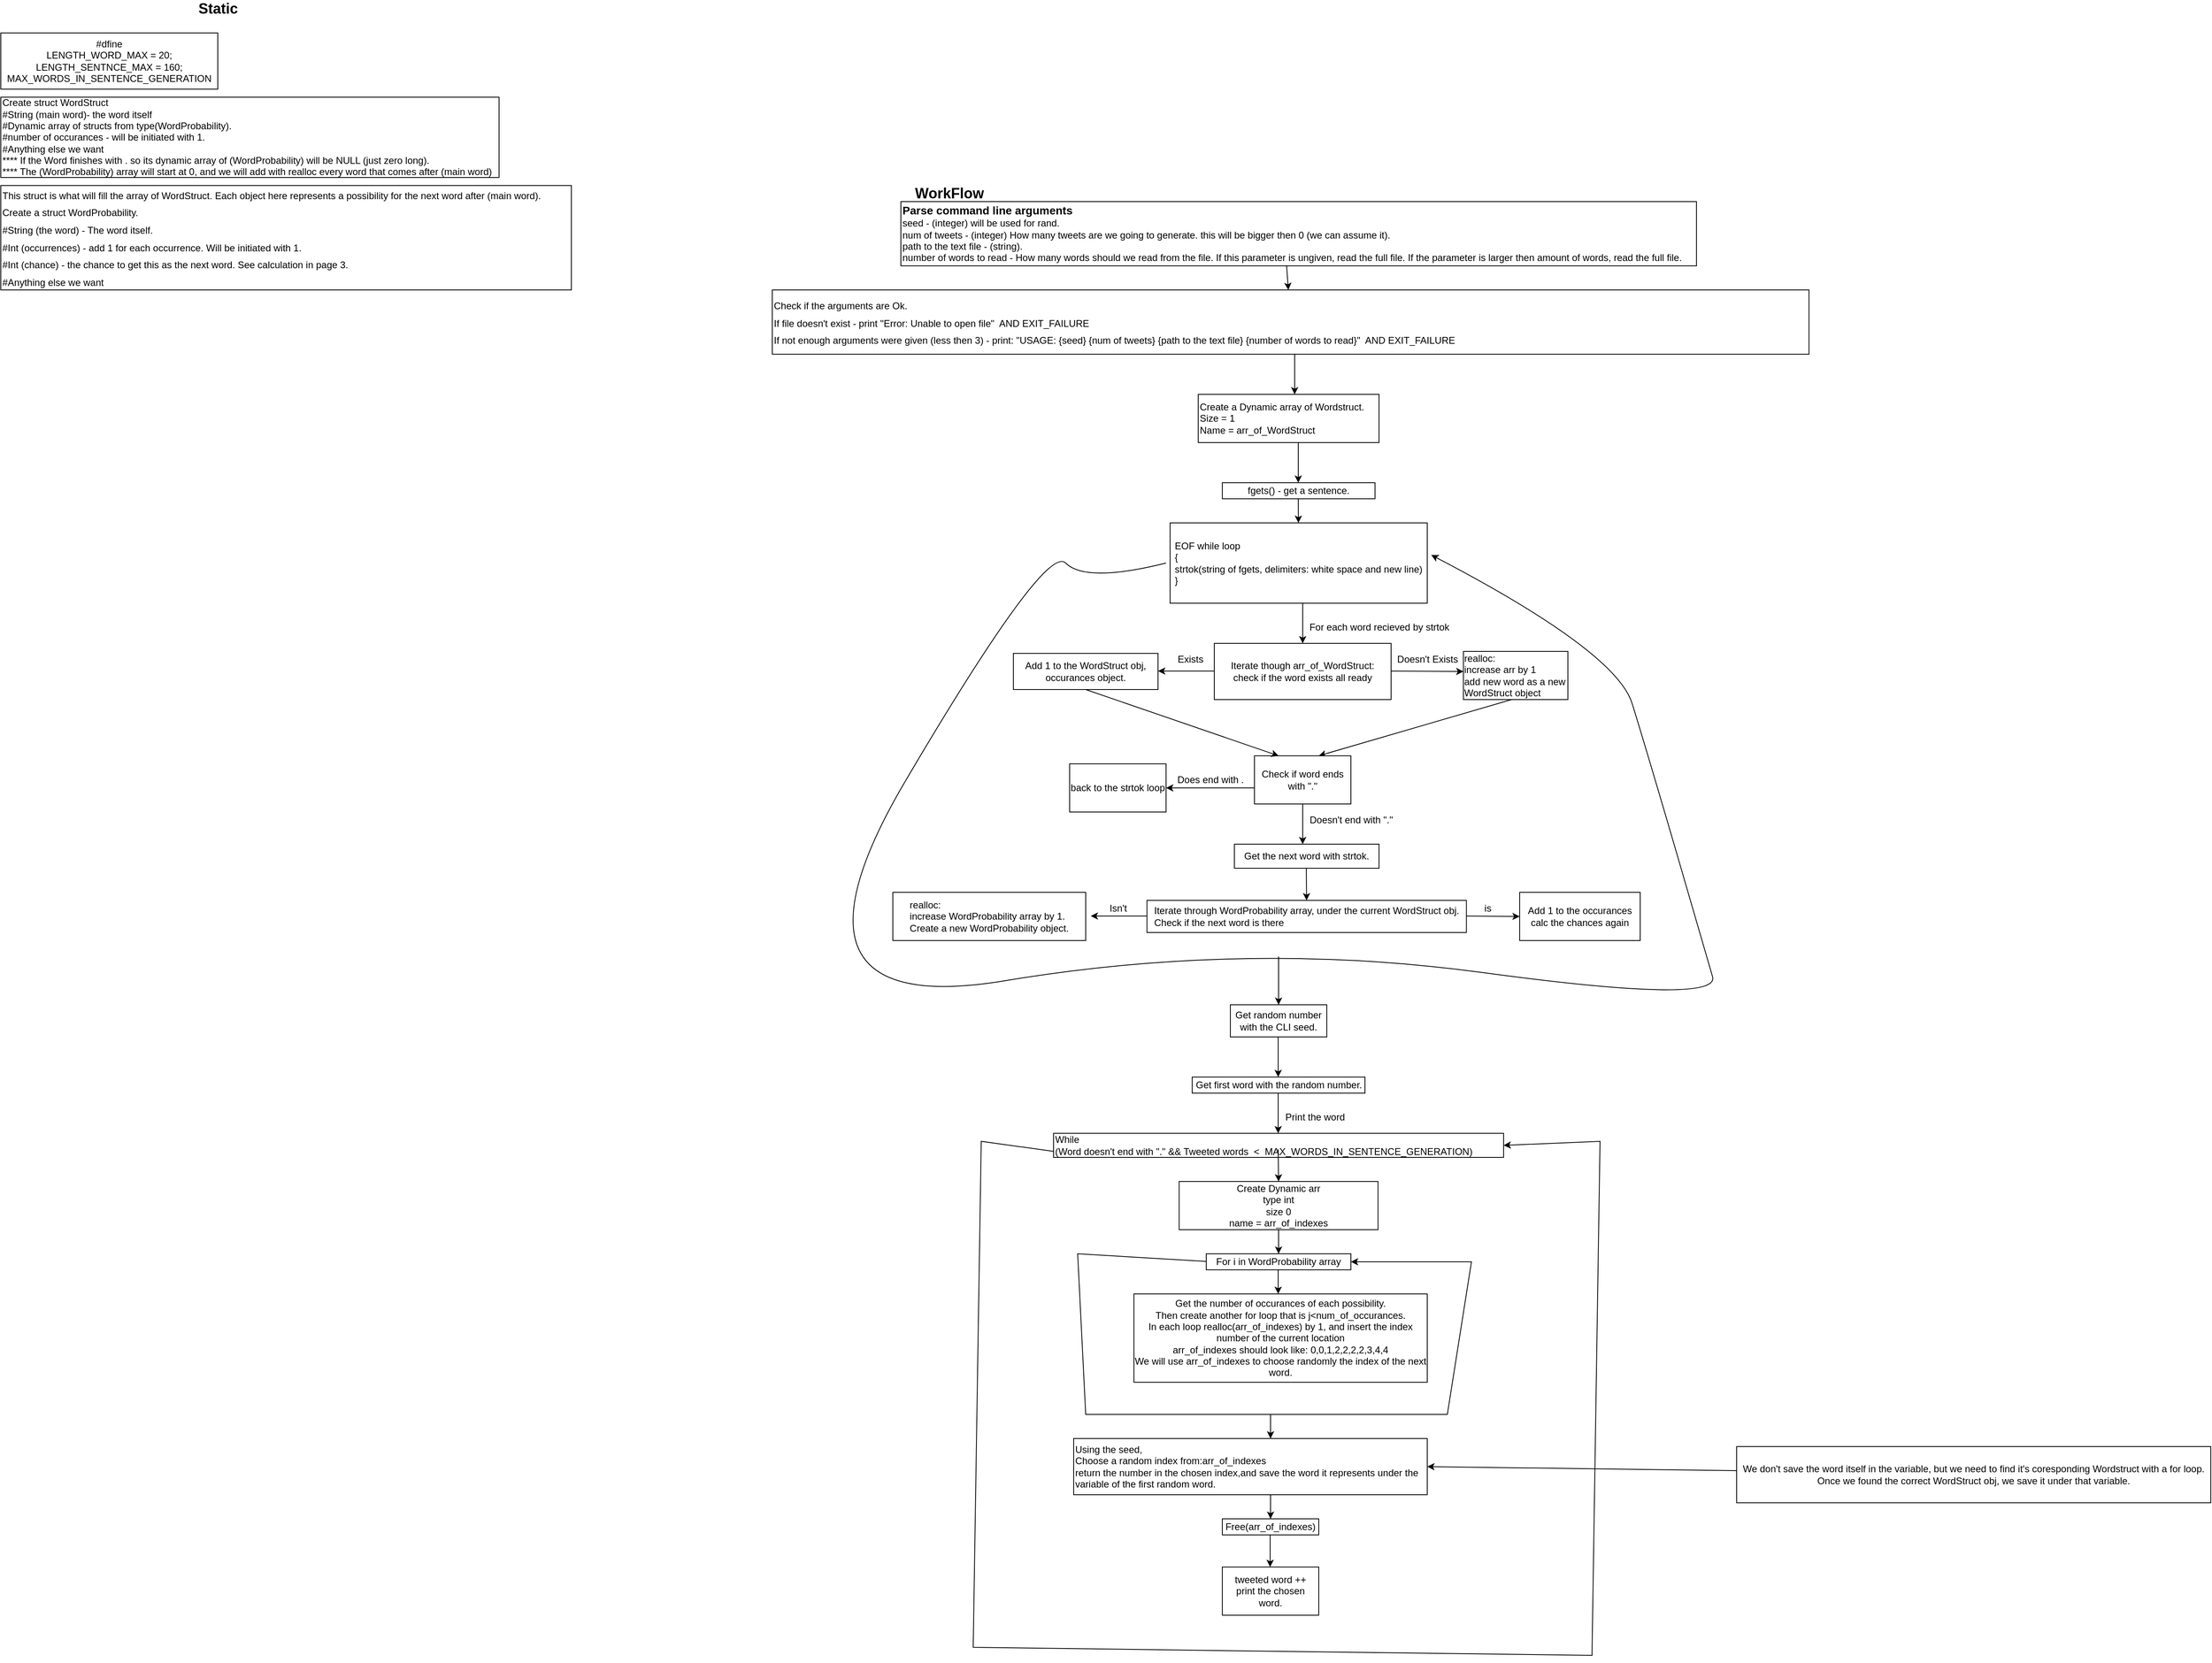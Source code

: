 <mxfile version="16.6.5" type="device"><diagram id="-F8ct7V0vvnXbzx_R8nG" name="Page-1"><mxGraphModel dx="1422" dy="762" grid="1" gridSize="10" guides="1" tooltips="1" connect="1" arrows="1" fold="1" page="1" pageScale="1" pageWidth="850" pageHeight="1100" math="0" shadow="0"><root><mxCell id="0"/><mxCell id="1" parent="0"/><mxCell id="RBxH6TWuHp6Ip9G9veTC-1" value="#dfine &lt;br&gt;LENGTH_WORD_MAX = 20; LENGTH_SENTNCE_MAX = 160; MAX_WORDS_IN_SENTENCE_GENERATION" style="rounded=0;whiteSpace=wrap;html=1;" parent="1" vertex="1"><mxGeometry x="20" y="60" width="270" height="70" as="geometry"/></mxCell><mxCell id="RBxH6TWuHp6Ip9G9veTC-2" value="&lt;div&gt;Create struct WordStruct&lt;/div&gt;&lt;div&gt;&lt;span&gt;&#9;&lt;/span&gt;#String (main word)- the word itself&lt;/div&gt;&lt;div&gt;&lt;span&gt;&#9;&lt;/span&gt;#Dynamic array of structs from type(WordProbability).&lt;br&gt;#number of occurances - will be initiated with 1.&lt;/div&gt;&lt;div&gt;&lt;span&gt;&#9;&lt;/span&gt;#Anything else we want&lt;/div&gt;&lt;div&gt;&lt;span&gt;&#9;&lt;/span&gt;**** If the Word finishes with . so its dynamic array of (WordProbability) will be NULL (just zero long).&lt;/div&gt;&lt;div&gt;&lt;span&gt;&#9;&lt;/span&gt;**** The (WordProbability) array will start at 0, and we will add with realloc every word that comes after (main word)&lt;/div&gt;" style="rounded=0;whiteSpace=wrap;html=1;align=left;" parent="1" vertex="1"><mxGeometry x="20" y="140" width="620" height="100" as="geometry"/></mxCell><mxCell id="RBxH6TWuHp6Ip9G9veTC-3" value="&lt;font style=&quot;font-size: 18px&quot;&gt;&lt;b&gt;Static&lt;/b&gt;&lt;/font&gt;" style="text;html=1;align=center;verticalAlign=middle;resizable=0;points=[];autosize=1;strokeColor=none;fillColor=none;" parent="1" vertex="1"><mxGeometry x="260" y="20" width="60" height="20" as="geometry"/></mxCell><mxCell id="RBxH6TWuHp6Ip9G9veTC-4" value="&lt;div&gt;&lt;font style=&quot;font-size: 12px&quot;&gt;This struct is what will fill the array of WordStruct. Each object here represents a possibility for the next word after (main word).&lt;/font&gt;&lt;/div&gt;&lt;div&gt;&lt;font style=&quot;font-size: 12px&quot;&gt;Create a struct WordProbability.&lt;/font&gt;&lt;/div&gt;&lt;div&gt;&lt;font style=&quot;font-size: 12px&quot;&gt;&lt;span&gt;&#9;&lt;/span&gt;#String (the word) - The word itself.&lt;br&gt;#Int (occurrences) - add 1 for each occurrence. Will be initiated with 1.&amp;nbsp;&lt;/font&gt;&lt;/div&gt;&lt;div&gt;&lt;font style=&quot;font-size: 12px&quot;&gt;&lt;span&gt;&#9;&lt;/span&gt;#Int (chance) - the chance to get this as the next word. See calculation in page 3.&lt;br&gt;&lt;/font&gt;&lt;/div&gt;&lt;div&gt;&lt;font style=&quot;font-size: 12px&quot;&gt;&lt;span&gt;&#9;&lt;/span&gt;#Anything else we want&lt;/font&gt;&lt;/div&gt;" style="rounded=0;whiteSpace=wrap;html=1;fontSize=18;align=left;" parent="1" vertex="1"><mxGeometry x="20" y="250" width="710" height="130" as="geometry"/></mxCell><mxCell id="RBxH6TWuHp6Ip9G9veTC-5" value="&lt;div&gt;&lt;b&gt;&lt;font style=&quot;font-size: 14px&quot;&gt;Parse command line arguments&lt;/font&gt;&lt;/b&gt;&lt;/div&gt;&lt;div&gt;seed - (integer) will be used for rand.&lt;/div&gt;&lt;div&gt;num of tweets - (integer) How many tweets are we going to generate. this will be bigger then 0 (we can assume it).&lt;/div&gt;&lt;div&gt;path to the text file - (string).&lt;/div&gt;&lt;div&gt;number of words to read - How many words should we read from the file. If this parameter is ungiven, read the full file. If the parameter is larger then amount of words, read the full file.&lt;/div&gt;" style="rounded=0;whiteSpace=wrap;html=1;fontSize=12;align=left;" parent="1" vertex="1"><mxGeometry x="1140" y="270" width="990" height="80" as="geometry"/></mxCell><mxCell id="RBxH6TWuHp6Ip9G9veTC-6" value="&lt;b&gt;&lt;font style=&quot;font-size: 18px&quot;&gt;WorkFlow&lt;/font&gt;&lt;/b&gt;" style="text;html=1;align=center;verticalAlign=middle;resizable=0;points=[];autosize=1;strokeColor=none;fillColor=none;fontSize=12;" parent="1" vertex="1"><mxGeometry x="1150" y="250" width="100" height="20" as="geometry"/></mxCell><mxCell id="RBxH6TWuHp6Ip9G9veTC-7" value="" style="endArrow=classic;html=1;rounded=0;fontSize=18;" parent="1" target="RBxH6TWuHp6Ip9G9veTC-8" edge="1"><mxGeometry width="50" height="50" relative="1" as="geometry"><mxPoint x="1620" y="350" as="sourcePoint"/><mxPoint x="1620" y="410" as="targetPoint"/></mxGeometry></mxCell><mxCell id="RBxH6TWuHp6Ip9G9veTC-8" value="&lt;div&gt;&lt;font style=&quot;font-size: 12px&quot;&gt;Check if the arguments are Ok.&lt;/font&gt;&lt;/div&gt;&lt;div&gt;&lt;font style=&quot;font-size: 12px&quot;&gt;If file doesn't exist - print &quot;Error: Unable to open file&quot;&amp;nbsp; AND EXIT_FAILURE&lt;/font&gt;&lt;/div&gt;&lt;div&gt;&lt;font style=&quot;font-size: 12px&quot;&gt;If not enough arguments were given (less then 3) - print: &quot;USAGE: {seed} {num of tweets} {path to the text file} {number of words to read}&quot;&amp;nbsp; AND EXIT_FAILURE&lt;/font&gt;&lt;/div&gt;" style="rounded=0;whiteSpace=wrap;html=1;fontSize=18;align=left;" parent="1" vertex="1"><mxGeometry x="980" y="380" width="1290" height="80" as="geometry"/></mxCell><mxCell id="RBxH6TWuHp6Ip9G9veTC-9" value="" style="endArrow=classic;html=1;rounded=0;fontSize=12;" parent="1" edge="1"><mxGeometry width="50" height="50" relative="1" as="geometry"><mxPoint x="1630" y="460" as="sourcePoint"/><mxPoint x="1630" y="510" as="targetPoint"/></mxGeometry></mxCell><mxCell id="RBxH6TWuHp6Ip9G9veTC-10" value="Create a Dynamic array of Wordstruct.&lt;br&gt;Size = 1&lt;br&gt;Name = arr_of_WordStruct" style="rounded=0;whiteSpace=wrap;html=1;fontSize=12;align=left;" parent="1" vertex="1"><mxGeometry x="1510" y="510" width="225" height="60" as="geometry"/></mxCell><mxCell id="RBxH6TWuHp6Ip9G9veTC-11" value="" style="endArrow=classic;html=1;rounded=0;fontSize=12;" parent="1" edge="1"><mxGeometry width="50" height="50" relative="1" as="geometry"><mxPoint x="1634.5" y="570" as="sourcePoint"/><mxPoint x="1634.5" y="620" as="targetPoint"/></mxGeometry></mxCell><mxCell id="RBxH6TWuHp6Ip9G9veTC-12" value="fgets() - get a sentence." style="rounded=0;whiteSpace=wrap;html=1;fontSize=12;" parent="1" vertex="1"><mxGeometry x="1540" y="620" width="190" height="20" as="geometry"/></mxCell><mxCell id="RBxH6TWuHp6Ip9G9veTC-13" value="" style="endArrow=classic;html=1;rounded=0;fontSize=12;" parent="1" target="RBxH6TWuHp6Ip9G9veTC-14" edge="1"><mxGeometry width="50" height="50" relative="1" as="geometry"><mxPoint x="1634.5" y="640" as="sourcePoint"/><mxPoint x="1634.5" y="690" as="targetPoint"/></mxGeometry></mxCell><mxCell id="RBxH6TWuHp6Ip9G9veTC-14" value="&lt;div style=&quot;text-align: left&quot;&gt;&lt;span&gt;EOF while loop&lt;/span&gt;&lt;/div&gt;&lt;div style=&quot;text-align: left&quot;&gt;&lt;span&gt;{&lt;/span&gt;&lt;/div&gt;&lt;div style=&quot;text-align: left&quot;&gt;&lt;span&gt;strtok(string of fgets, delimiters: white space and new line)&lt;/span&gt;&lt;/div&gt;&lt;div style=&quot;text-align: left&quot;&gt;&lt;span&gt;}&lt;/span&gt;&lt;/div&gt;" style="rounded=0;whiteSpace=wrap;html=1;fontSize=12;" parent="1" vertex="1"><mxGeometry x="1475" y="670" width="320" height="100" as="geometry"/></mxCell><mxCell id="RBxH6TWuHp6Ip9G9veTC-15" value="" style="endArrow=classic;html=1;rounded=0;fontSize=12;" parent="1" target="RBxH6TWuHp6Ip9G9veTC-16" edge="1"><mxGeometry width="50" height="50" relative="1" as="geometry"><mxPoint x="1640" y="770" as="sourcePoint"/><mxPoint x="1640" y="820" as="targetPoint"/></mxGeometry></mxCell><mxCell id="RBxH6TWuHp6Ip9G9veTC-16" value="Iterate though arr_of_WordStruct:&lt;br&gt;check if the word exists all ready" style="rounded=0;whiteSpace=wrap;html=1;fontSize=12;" parent="1" vertex="1"><mxGeometry x="1530" y="820" width="220" height="70" as="geometry"/></mxCell><mxCell id="RBxH6TWuHp6Ip9G9veTC-17" value="&lt;span&gt;For each word recieved by strtok&lt;/span&gt;" style="text;html=1;align=center;verticalAlign=middle;resizable=0;points=[];autosize=1;strokeColor=none;fillColor=none;fontSize=12;" parent="1" vertex="1"><mxGeometry x="1640" y="790" width="190" height="20" as="geometry"/></mxCell><mxCell id="RBxH6TWuHp6Ip9G9veTC-19" value="" style="endArrow=classic;html=1;rounded=0;fontSize=12;" parent="1" edge="1"><mxGeometry width="50" height="50" relative="1" as="geometry"><mxPoint x="1750" y="854.5" as="sourcePoint"/><mxPoint x="1840" y="855" as="targetPoint"/></mxGeometry></mxCell><mxCell id="RBxH6TWuHp6Ip9G9veTC-20" value="Doesn't Exists" style="text;html=1;align=center;verticalAlign=middle;resizable=0;points=[];autosize=1;strokeColor=none;fillColor=none;fontSize=12;" parent="1" vertex="1"><mxGeometry x="1750" y="830" width="90" height="20" as="geometry"/></mxCell><mxCell id="RBxH6TWuHp6Ip9G9veTC-21" value="&lt;div style=&quot;text-align: left&quot;&gt;&lt;span&gt;realloc:&lt;/span&gt;&lt;/div&gt;&lt;div style=&quot;text-align: left&quot;&gt;&lt;span&gt;increase arr by 1&lt;br&gt;add new word as a new WordStruct object&lt;/span&gt;&lt;/div&gt;" style="whiteSpace=wrap;html=1;fontSize=12;" parent="1" vertex="1"><mxGeometry x="1840" y="830" width="130" height="60" as="geometry"/></mxCell><mxCell id="RBxH6TWuHp6Ip9G9veTC-23" value="Exists" style="text;html=1;align=center;verticalAlign=middle;resizable=0;points=[];autosize=1;strokeColor=none;fillColor=none;fontSize=12;" parent="1" vertex="1"><mxGeometry x="1475" y="830" width="50" height="20" as="geometry"/></mxCell><mxCell id="RBxH6TWuHp6Ip9G9veTC-24" value="" style="endArrow=classic;html=1;rounded=0;fontSize=12;" parent="1" edge="1"><mxGeometry width="50" height="50" relative="1" as="geometry"><mxPoint x="1900" y="890" as="sourcePoint"/><mxPoint x="1660" y="960" as="targetPoint"/></mxGeometry></mxCell><mxCell id="RBxH6TWuHp6Ip9G9veTC-25" value="Check if word ends with &quot;.&quot;" style="rounded=0;whiteSpace=wrap;html=1;fontSize=12;" parent="1" vertex="1"><mxGeometry x="1580" y="960" width="120" height="60" as="geometry"/></mxCell><mxCell id="RBxH6TWuHp6Ip9G9veTC-26" value="" style="endArrow=classic;html=1;rounded=0;fontSize=12;" parent="1" edge="1"><mxGeometry width="50" height="50" relative="1" as="geometry"><mxPoint x="1640" y="1020" as="sourcePoint"/><mxPoint x="1640" y="1070" as="targetPoint"/></mxGeometry></mxCell><mxCell id="RBxH6TWuHp6Ip9G9veTC-27" value="Doesn't end with &quot;.&quot;" style="text;html=1;align=center;verticalAlign=middle;resizable=0;points=[];autosize=1;strokeColor=none;fillColor=none;fontSize=12;" parent="1" vertex="1"><mxGeometry x="1640" y="1030" width="120" height="20" as="geometry"/></mxCell><mxCell id="RBxH6TWuHp6Ip9G9veTC-28" value="Get the next word with strtok.&lt;br&gt;" style="whiteSpace=wrap;html=1;fontSize=12;" parent="1" vertex="1"><mxGeometry x="1555" y="1070" width="180" height="30" as="geometry"/></mxCell><mxCell id="RBxH6TWuHp6Ip9G9veTC-29" value="" style="endArrow=classic;html=1;rounded=0;fontSize=12;" parent="1" target="RBxH6TWuHp6Ip9G9veTC-31" edge="1"><mxGeometry width="50" height="50" relative="1" as="geometry"><mxPoint x="1644.5" y="1100" as="sourcePoint"/><mxPoint x="1645" y="1150" as="targetPoint"/></mxGeometry></mxCell><mxCell id="RBxH6TWuHp6Ip9G9veTC-31" value="&lt;div style=&quot;text-align: left&quot;&gt;&lt;span&gt;Iterate through WordProbability array, under the current WordStruct obj.&lt;br&gt;Check if the next word is there&lt;/span&gt;&lt;/div&gt;" style="rounded=0;whiteSpace=wrap;html=1;fontSize=12;" parent="1" vertex="1"><mxGeometry x="1446.25" y="1140" width="397.5" height="40" as="geometry"/></mxCell><mxCell id="RBxH6TWuHp6Ip9G9veTC-32" value="" style="endArrow=classic;html=1;rounded=0;fontSize=12;" parent="1" edge="1"><mxGeometry width="50" height="50" relative="1" as="geometry"><mxPoint x="1843.75" y="1159.5" as="sourcePoint"/><mxPoint x="1910" y="1160" as="targetPoint"/></mxGeometry></mxCell><mxCell id="RBxH6TWuHp6Ip9G9veTC-33" value="" style="endArrow=classic;html=1;rounded=0;fontSize=12;" parent="1" edge="1"><mxGeometry width="50" height="50" relative="1" as="geometry"><mxPoint x="1446.25" y="1159.5" as="sourcePoint"/><mxPoint x="1376.25" y="1159.5" as="targetPoint"/></mxGeometry></mxCell><mxCell id="RBxH6TWuHp6Ip9G9veTC-34" value="is" style="text;html=1;align=center;verticalAlign=middle;resizable=0;points=[];autosize=1;strokeColor=none;fillColor=none;fontSize=12;rotation=0;" parent="1" vertex="1"><mxGeometry x="1860" y="1140" width="20" height="20" as="geometry"/></mxCell><mxCell id="RBxH6TWuHp6Ip9G9veTC-35" value="Isn't" style="text;html=1;align=center;verticalAlign=middle;resizable=0;points=[];autosize=1;strokeColor=none;fillColor=none;fontSize=12;" parent="1" vertex="1"><mxGeometry x="1390" y="1140" width="40" height="20" as="geometry"/></mxCell><mxCell id="RBxH6TWuHp6Ip9G9veTC-36" value="Add 1 to the occurances&lt;br&gt;calc the chances again" style="rounded=0;whiteSpace=wrap;html=1;fontSize=12;" parent="1" vertex="1"><mxGeometry x="1910" y="1130" width="150" height="60" as="geometry"/></mxCell><mxCell id="RBxH6TWuHp6Ip9G9veTC-37" value="" style="endArrow=classic;html=1;rounded=0;fontSize=12;" parent="1" edge="1"><mxGeometry width="50" height="50" relative="1" as="geometry"><mxPoint x="1530" y="854.5" as="sourcePoint"/><mxPoint x="1460" y="854.5" as="targetPoint"/></mxGeometry></mxCell><mxCell id="RBxH6TWuHp6Ip9G9veTC-38" value="Add 1 to the WordStruct obj, occurances object." style="whiteSpace=wrap;html=1;fontSize=12;" parent="1" vertex="1"><mxGeometry x="1280" y="832.5" width="180" height="45" as="geometry"/></mxCell><mxCell id="RBxH6TWuHp6Ip9G9veTC-39" value="" style="endArrow=classic;html=1;rounded=0;fontSize=12;entryX=0.25;entryY=0;entryDx=0;entryDy=0;" parent="1" target="RBxH6TWuHp6Ip9G9veTC-25" edge="1"><mxGeometry width="50" height="50" relative="1" as="geometry"><mxPoint x="1370" y="877.5" as="sourcePoint"/><mxPoint x="1420" y="897.5" as="targetPoint"/></mxGeometry></mxCell><mxCell id="RBxH6TWuHp6Ip9G9veTC-40" value="&lt;div style=&quot;text-align: left&quot;&gt;&lt;span&gt;realloc:&lt;/span&gt;&lt;/div&gt;&lt;div style=&quot;text-align: left&quot;&gt;&lt;span&gt;increase WordProbability array by 1.&lt;/span&gt;&lt;/div&gt;&lt;div style=&quot;text-align: left&quot;&gt;&lt;span&gt;Create a new WordProbability object.&lt;/span&gt;&lt;/div&gt;" style="whiteSpace=wrap;html=1;fontSize=12;" parent="1" vertex="1"><mxGeometry x="1130" y="1130" width="240" height="60" as="geometry"/></mxCell><mxCell id="RBxH6TWuHp6Ip9G9veTC-41" value="" style="curved=1;endArrow=classic;html=1;rounded=0;fontSize=12;" parent="1" edge="1"><mxGeometry width="50" height="50" relative="1" as="geometry"><mxPoint x="1470" y="720" as="sourcePoint"/><mxPoint x="1800" y="710" as="targetPoint"/><Array as="points"><mxPoint x="1370" y="745"/><mxPoint x="1320" y="695"/><mxPoint x="970" y="1290"/><mxPoint x="1570" y="1190"/><mxPoint x="2160" y="1270"/><mxPoint x="2140" y="1200"/><mxPoint x="2070" y="960"/><mxPoint x="2030" y="830"/></Array></mxGeometry></mxCell><mxCell id="RBxH6TWuHp6Ip9G9veTC-42" value="" style="endArrow=classic;html=1;rounded=0;fontSize=12;" parent="1" edge="1"><mxGeometry width="50" height="50" relative="1" as="geometry"><mxPoint x="1610" y="1210" as="sourcePoint"/><mxPoint x="1610" y="1270" as="targetPoint"/></mxGeometry></mxCell><mxCell id="RBxH6TWuHp6Ip9G9veTC-44" value="Get random number with the CLI seed." style="whiteSpace=wrap;html=1;fontSize=12;" parent="1" vertex="1"><mxGeometry x="1550" y="1270" width="120" height="40" as="geometry"/></mxCell><mxCell id="RBxH6TWuHp6Ip9G9veTC-45" value="" style="endArrow=classic;html=1;rounded=0;fontSize=12;" parent="1" edge="1"><mxGeometry width="50" height="50" relative="1" as="geometry"><mxPoint x="1609.5" y="1310" as="sourcePoint"/><mxPoint x="1609.5" y="1360" as="targetPoint"/></mxGeometry></mxCell><mxCell id="RBxH6TWuHp6Ip9G9veTC-47" value="Get first word with the random number." style="whiteSpace=wrap;html=1;fontSize=12;" parent="1" vertex="1"><mxGeometry x="1502.5" y="1360" width="215" height="20" as="geometry"/></mxCell><mxCell id="RBxH6TWuHp6Ip9G9veTC-48" value="" style="endArrow=classic;html=1;rounded=0;fontSize=12;" parent="1" edge="1"><mxGeometry width="50" height="50" relative="1" as="geometry"><mxPoint x="1609.5" y="1380" as="sourcePoint"/><mxPoint x="1609.5" y="1430" as="targetPoint"/></mxGeometry></mxCell><mxCell id="RBxH6TWuHp6Ip9G9veTC-50" value="While&lt;br&gt;(Word doesn't end with &quot;.&quot; &amp;amp;&amp;amp; Tweeted words&amp;nbsp; &amp;lt;&amp;nbsp; MAX_WORDS_IN_SENTENCE_GENERATION)" style="whiteSpace=wrap;html=1;fontSize=12;align=left;" parent="1" vertex="1"><mxGeometry x="1330" y="1430" width="560" height="30" as="geometry"/></mxCell><mxCell id="RBxH6TWuHp6Ip9G9veTC-51" value="" style="endArrow=classic;html=1;rounded=0;fontSize=12;" parent="1" edge="1"><mxGeometry width="50" height="50" relative="1" as="geometry"><mxPoint x="1609.5" y="1450" as="sourcePoint"/><mxPoint x="1610" y="1490" as="targetPoint"/></mxGeometry></mxCell><mxCell id="RBxH6TWuHp6Ip9G9veTC-52" value="Create Dynamic arr&lt;br&gt;type int&lt;br&gt;size 0&lt;br&gt;name = arr_of_indexes" style="rounded=0;whiteSpace=wrap;html=1;fontSize=12;" parent="1" vertex="1"><mxGeometry x="1486.25" y="1490" width="247.5" height="60" as="geometry"/></mxCell><mxCell id="RBxH6TWuHp6Ip9G9veTC-53" value="" style="endArrow=classic;html=1;rounded=0;fontSize=12;" parent="1" edge="1"><mxGeometry width="50" height="50" relative="1" as="geometry"><mxPoint x="1610" y="1550" as="sourcePoint"/><mxPoint x="1610" y="1580" as="targetPoint"/></mxGeometry></mxCell><mxCell id="RBxH6TWuHp6Ip9G9veTC-54" value="Get the number of occurances of each possibility.&lt;br&gt;Then create another for loop that is j&amp;lt;num_of_occurances.&lt;br&gt;In each loop realloc(arr_of_indexes) by 1, and insert the index number of the current location&lt;br&gt;arr_of_indexes should look like: 0,0,1,2,2,2,2,3,4,4&lt;br&gt;We will use arr_of_indexes to choose randomly the index of the next word." style="rounded=0;whiteSpace=wrap;html=1;fontSize=12;" parent="1" vertex="1"><mxGeometry x="1430" y="1630" width="365" height="110" as="geometry"/></mxCell><mxCell id="RBxH6TWuHp6Ip9G9veTC-55" value="For i in WordProbability array" style="rounded=0;whiteSpace=wrap;html=1;fontSize=12;" parent="1" vertex="1"><mxGeometry x="1520" y="1580" width="180" height="20" as="geometry"/></mxCell><mxCell id="RBxH6TWuHp6Ip9G9veTC-56" value="" style="endArrow=classic;html=1;rounded=0;fontSize=12;" parent="1" edge="1"><mxGeometry width="50" height="50" relative="1" as="geometry"><mxPoint x="1609.5" y="1600" as="sourcePoint"/><mxPoint x="1609.5" y="1630" as="targetPoint"/></mxGeometry></mxCell><mxCell id="RBxH6TWuHp6Ip9G9veTC-58" value="" style="endArrow=classic;html=1;rounded=0;fontSize=12;entryX=1;entryY=0.5;entryDx=0;entryDy=0;" parent="1" target="RBxH6TWuHp6Ip9G9veTC-55" edge="1"><mxGeometry width="50" height="50" relative="1" as="geometry"><mxPoint x="1520" y="1589.5" as="sourcePoint"/><mxPoint x="1710" y="1600" as="targetPoint"/><Array as="points"><mxPoint x="1360" y="1580"/><mxPoint x="1370" y="1780"/><mxPoint x="1820" y="1780"/><mxPoint x="1850" y="1590"/></Array></mxGeometry></mxCell><mxCell id="RBxH6TWuHp6Ip9G9veTC-61" value="" style="endArrow=classic;html=1;rounded=0;fontSize=12;" parent="1" edge="1"><mxGeometry width="50" height="50" relative="1" as="geometry"><mxPoint x="1600" y="1780" as="sourcePoint"/><mxPoint x="1600" y="1810" as="targetPoint"/></mxGeometry></mxCell><mxCell id="RBxH6TWuHp6Ip9G9veTC-62" value="Print the word" style="text;html=1;align=center;verticalAlign=middle;resizable=0;points=[];autosize=1;strokeColor=none;fillColor=none;fontSize=12;" parent="1" vertex="1"><mxGeometry x="1610" y="1400" width="90" height="20" as="geometry"/></mxCell><mxCell id="RBxH6TWuHp6Ip9G9veTC-63" value="Free(arr_of_indexes)" style="rounded=0;whiteSpace=wrap;html=1;fontSize=12;" parent="1" vertex="1"><mxGeometry x="1540" y="1910" width="120" height="20" as="geometry"/></mxCell><mxCell id="RBxH6TWuHp6Ip9G9veTC-64" value="Using the seed,&lt;br&gt;Choose a random index from:arr_of_indexes&lt;br&gt;return the number in the chosen index,and save the word it represents under the variable of the first random word." style="rounded=0;whiteSpace=wrap;html=1;fontSize=12;align=left;" parent="1" vertex="1"><mxGeometry x="1355" y="1810" width="440" height="70" as="geometry"/></mxCell><mxCell id="RBxH6TWuHp6Ip9G9veTC-66" value="" style="endArrow=classic;html=1;rounded=0;fontSize=12;" parent="1" edge="1"><mxGeometry width="50" height="50" relative="1" as="geometry"><mxPoint x="1600" y="1880" as="sourcePoint"/><mxPoint x="1600" y="1910" as="targetPoint"/></mxGeometry></mxCell><mxCell id="RBxH6TWuHp6Ip9G9veTC-71" value="tweeted word ++&lt;br&gt;print the chosen word." style="rounded=0;whiteSpace=wrap;html=1;fontSize=12;" parent="1" vertex="1"><mxGeometry x="1540" y="1970" width="120" height="60" as="geometry"/></mxCell><mxCell id="RBxH6TWuHp6Ip9G9veTC-72" value="" style="endArrow=classic;html=1;rounded=0;fontSize=12;" parent="1" edge="1"><mxGeometry width="50" height="50" relative="1" as="geometry"><mxPoint x="1599.5" y="1930" as="sourcePoint"/><mxPoint x="1599.5" y="1970" as="targetPoint"/></mxGeometry></mxCell><mxCell id="RBxH6TWuHp6Ip9G9veTC-73" value="" style="endArrow=classic;html=1;rounded=0;fontSize=12;exitX=0;exitY=0.75;exitDx=0;exitDy=0;entryX=1;entryY=0.5;entryDx=0;entryDy=0;" parent="1" source="RBxH6TWuHp6Ip9G9veTC-50" target="RBxH6TWuHp6Ip9G9veTC-50" edge="1"><mxGeometry width="50" height="50" relative="1" as="geometry"><mxPoint x="1160" y="1500" as="sourcePoint"/><mxPoint x="2000" y="1440" as="targetPoint"/><Array as="points"><mxPoint x="1240" y="1440"/><mxPoint x="1230" y="2070"/><mxPoint x="2000" y="2080"/><mxPoint x="2010" y="1440"/></Array></mxGeometry></mxCell><mxCell id="RBxH6TWuHp6Ip9G9veTC-74" value="" style="endArrow=classic;html=1;rounded=0;fontSize=12;entryX=1;entryY=0.5;entryDx=0;entryDy=0;" parent="1" target="RBxH6TWuHp6Ip9G9veTC-64" edge="1"><mxGeometry width="50" height="50" relative="1" as="geometry"><mxPoint x="2180" y="1850" as="sourcePoint"/><mxPoint x="1860" y="1850" as="targetPoint"/></mxGeometry></mxCell><mxCell id="RBxH6TWuHp6Ip9G9veTC-77" value="We don't save the word itself in the variable, but we need to find it's coresponding Wordstruct with a for loop.&lt;br&gt;Once we found the correct WordStruct obj, we save it under that variable." style="rounded=0;whiteSpace=wrap;html=1;fontSize=12;" parent="1" vertex="1"><mxGeometry x="2180" y="1820" width="590" height="70" as="geometry"/></mxCell><mxCell id="lNSJAUrxZOBX3fNBN5Kj-1" value="" style="endArrow=classic;html=1;rounded=0;" edge="1" parent="1"><mxGeometry width="50" height="50" relative="1" as="geometry"><mxPoint x="1580" y="1000" as="sourcePoint"/><mxPoint x="1470" y="1000" as="targetPoint"/></mxGeometry></mxCell><mxCell id="lNSJAUrxZOBX3fNBN5Kj-2" value="Does end with ." style="text;html=1;align=center;verticalAlign=middle;resizable=0;points=[];autosize=1;strokeColor=none;fillColor=none;" vertex="1" parent="1"><mxGeometry x="1475" y="980" width="100" height="20" as="geometry"/></mxCell><mxCell id="lNSJAUrxZOBX3fNBN5Kj-3" value="back to the strtok loop" style="rounded=0;whiteSpace=wrap;html=1;" vertex="1" parent="1"><mxGeometry x="1350" y="970" width="120" height="60" as="geometry"/></mxCell></root></mxGraphModel></diagram></mxfile>